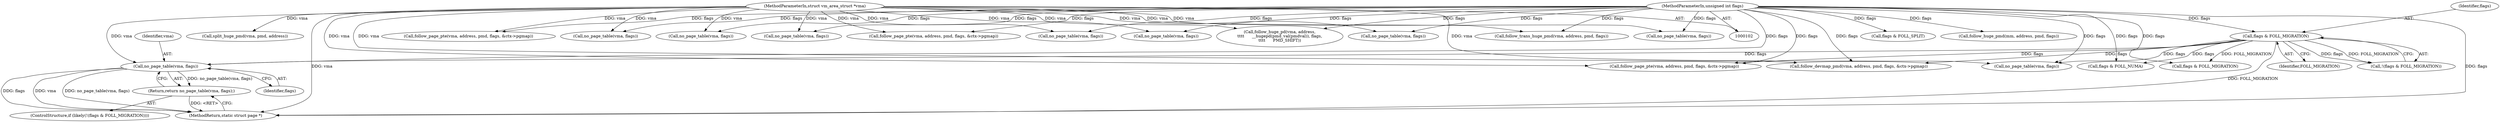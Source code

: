 digraph "0_linux_6b3a707736301c2128ca85ce85fb13f60b5e350a_5@pointer" {
"1000198" [label="(Call,no_page_table(vma, flags))"];
"1000103" [label="(MethodParameterIn,struct vm_area_struct *vma)"];
"1000194" [label="(Call,flags & FOLL_MIGRATION)"];
"1000106" [label="(MethodParameterIn,unsigned int flags)"];
"1000197" [label="(Return,return no_page_table(vma, flags);)"];
"1000275" [label="(Call,no_page_table(vma, flags))"];
"1000169" [label="(Call,follow_huge_pd(vma, address,\n\t\t\t\t      __hugepd(pmd_val(pmdval)), flags,\n\t\t\t\t      PMD_SHIFT))"];
"1000269" [label="(Call,flags & FOLL_NUMA)"];
"1000103" [label="(MethodParameterIn,struct vm_area_struct *vma)"];
"1000237" [label="(Call,follow_devmap_pmd(vma, address, pmd, flags, &ctx->pgmap))"];
"1000308" [label="(Call,flags & FOLL_MIGRATION)"];
"1000191" [label="(ControlStructure,if (likely(!(flags & FOLL_MIGRATION))))"];
"1000198" [label="(Call,no_page_table(vma, flags))"];
"1000106" [label="(MethodParameterIn,unsigned int flags)"];
"1000194" [label="(Call,flags & FOLL_MIGRATION)"];
"1000195" [label="(Identifier,flags)"];
"1000358" [label="(Call,split_huge_pmd(vma, pmd, address))"];
"1000329" [label="(Call,follow_page_pte(vma, address, pmd, flags, &ctx->pgmap))"];
"1000425" [label="(MethodReturn,static struct page *)"];
"1000222" [label="(Call,no_page_table(vma, flags))"];
"1000339" [label="(Call,flags & FOLL_SPLIT)"];
"1000158" [label="(Call,no_page_table(vma, flags))"];
"1000196" [label="(Identifier,FOLL_MIGRATION)"];
"1000200" [label="(Identifier,flags)"];
"1000390" [label="(Call,no_page_table(vma, flags))"];
"1000133" [label="(Call,no_page_table(vma, flags))"];
"1000398" [label="(Call,follow_page_pte(vma, address, pmd, flags, &ctx->pgmap))"];
"1000258" [label="(Call,follow_page_pte(vma, address, pmd, flags, &ctx->pgmap))"];
"1000293" [label="(Call,no_page_table(vma, flags))"];
"1000312" [label="(Call,no_page_table(vma, flags))"];
"1000148" [label="(Call,follow_huge_pmd(mm, address, pmd, flags))"];
"1000409" [label="(Call,follow_trans_huge_pmd(vma, address, pmd, flags))"];
"1000199" [label="(Identifier,vma)"];
"1000197" [label="(Return,return no_page_table(vma, flags);)"];
"1000193" [label="(Call,!(flags & FOLL_MIGRATION))"];
"1000182" [label="(Call,no_page_table(vma, flags))"];
"1000198" -> "1000197"  [label="AST: "];
"1000198" -> "1000200"  [label="CFG: "];
"1000199" -> "1000198"  [label="AST: "];
"1000200" -> "1000198"  [label="AST: "];
"1000197" -> "1000198"  [label="CFG: "];
"1000198" -> "1000425"  [label="DDG: flags"];
"1000198" -> "1000425"  [label="DDG: vma"];
"1000198" -> "1000425"  [label="DDG: no_page_table(vma, flags)"];
"1000198" -> "1000197"  [label="DDG: no_page_table(vma, flags)"];
"1000103" -> "1000198"  [label="DDG: vma"];
"1000194" -> "1000198"  [label="DDG: flags"];
"1000106" -> "1000198"  [label="DDG: flags"];
"1000103" -> "1000102"  [label="AST: "];
"1000103" -> "1000425"  [label="DDG: vma"];
"1000103" -> "1000133"  [label="DDG: vma"];
"1000103" -> "1000158"  [label="DDG: vma"];
"1000103" -> "1000169"  [label="DDG: vma"];
"1000103" -> "1000182"  [label="DDG: vma"];
"1000103" -> "1000222"  [label="DDG: vma"];
"1000103" -> "1000237"  [label="DDG: vma"];
"1000103" -> "1000258"  [label="DDG: vma"];
"1000103" -> "1000275"  [label="DDG: vma"];
"1000103" -> "1000293"  [label="DDG: vma"];
"1000103" -> "1000312"  [label="DDG: vma"];
"1000103" -> "1000329"  [label="DDG: vma"];
"1000103" -> "1000358"  [label="DDG: vma"];
"1000103" -> "1000390"  [label="DDG: vma"];
"1000103" -> "1000398"  [label="DDG: vma"];
"1000103" -> "1000409"  [label="DDG: vma"];
"1000194" -> "1000193"  [label="AST: "];
"1000194" -> "1000196"  [label="CFG: "];
"1000195" -> "1000194"  [label="AST: "];
"1000196" -> "1000194"  [label="AST: "];
"1000193" -> "1000194"  [label="CFG: "];
"1000194" -> "1000425"  [label="DDG: FOLL_MIGRATION"];
"1000194" -> "1000193"  [label="DDG: flags"];
"1000194" -> "1000193"  [label="DDG: FOLL_MIGRATION"];
"1000106" -> "1000194"  [label="DDG: flags"];
"1000194" -> "1000222"  [label="DDG: flags"];
"1000194" -> "1000237"  [label="DDG: flags"];
"1000194" -> "1000258"  [label="DDG: flags"];
"1000194" -> "1000269"  [label="DDG: flags"];
"1000194" -> "1000308"  [label="DDG: FOLL_MIGRATION"];
"1000106" -> "1000102"  [label="AST: "];
"1000106" -> "1000425"  [label="DDG: flags"];
"1000106" -> "1000133"  [label="DDG: flags"];
"1000106" -> "1000148"  [label="DDG: flags"];
"1000106" -> "1000158"  [label="DDG: flags"];
"1000106" -> "1000169"  [label="DDG: flags"];
"1000106" -> "1000182"  [label="DDG: flags"];
"1000106" -> "1000222"  [label="DDG: flags"];
"1000106" -> "1000237"  [label="DDG: flags"];
"1000106" -> "1000258"  [label="DDG: flags"];
"1000106" -> "1000269"  [label="DDG: flags"];
"1000106" -> "1000275"  [label="DDG: flags"];
"1000106" -> "1000293"  [label="DDG: flags"];
"1000106" -> "1000308"  [label="DDG: flags"];
"1000106" -> "1000312"  [label="DDG: flags"];
"1000106" -> "1000329"  [label="DDG: flags"];
"1000106" -> "1000339"  [label="DDG: flags"];
"1000106" -> "1000390"  [label="DDG: flags"];
"1000106" -> "1000398"  [label="DDG: flags"];
"1000106" -> "1000409"  [label="DDG: flags"];
"1000197" -> "1000191"  [label="AST: "];
"1000425" -> "1000197"  [label="CFG: "];
"1000197" -> "1000425"  [label="DDG: <RET>"];
}
